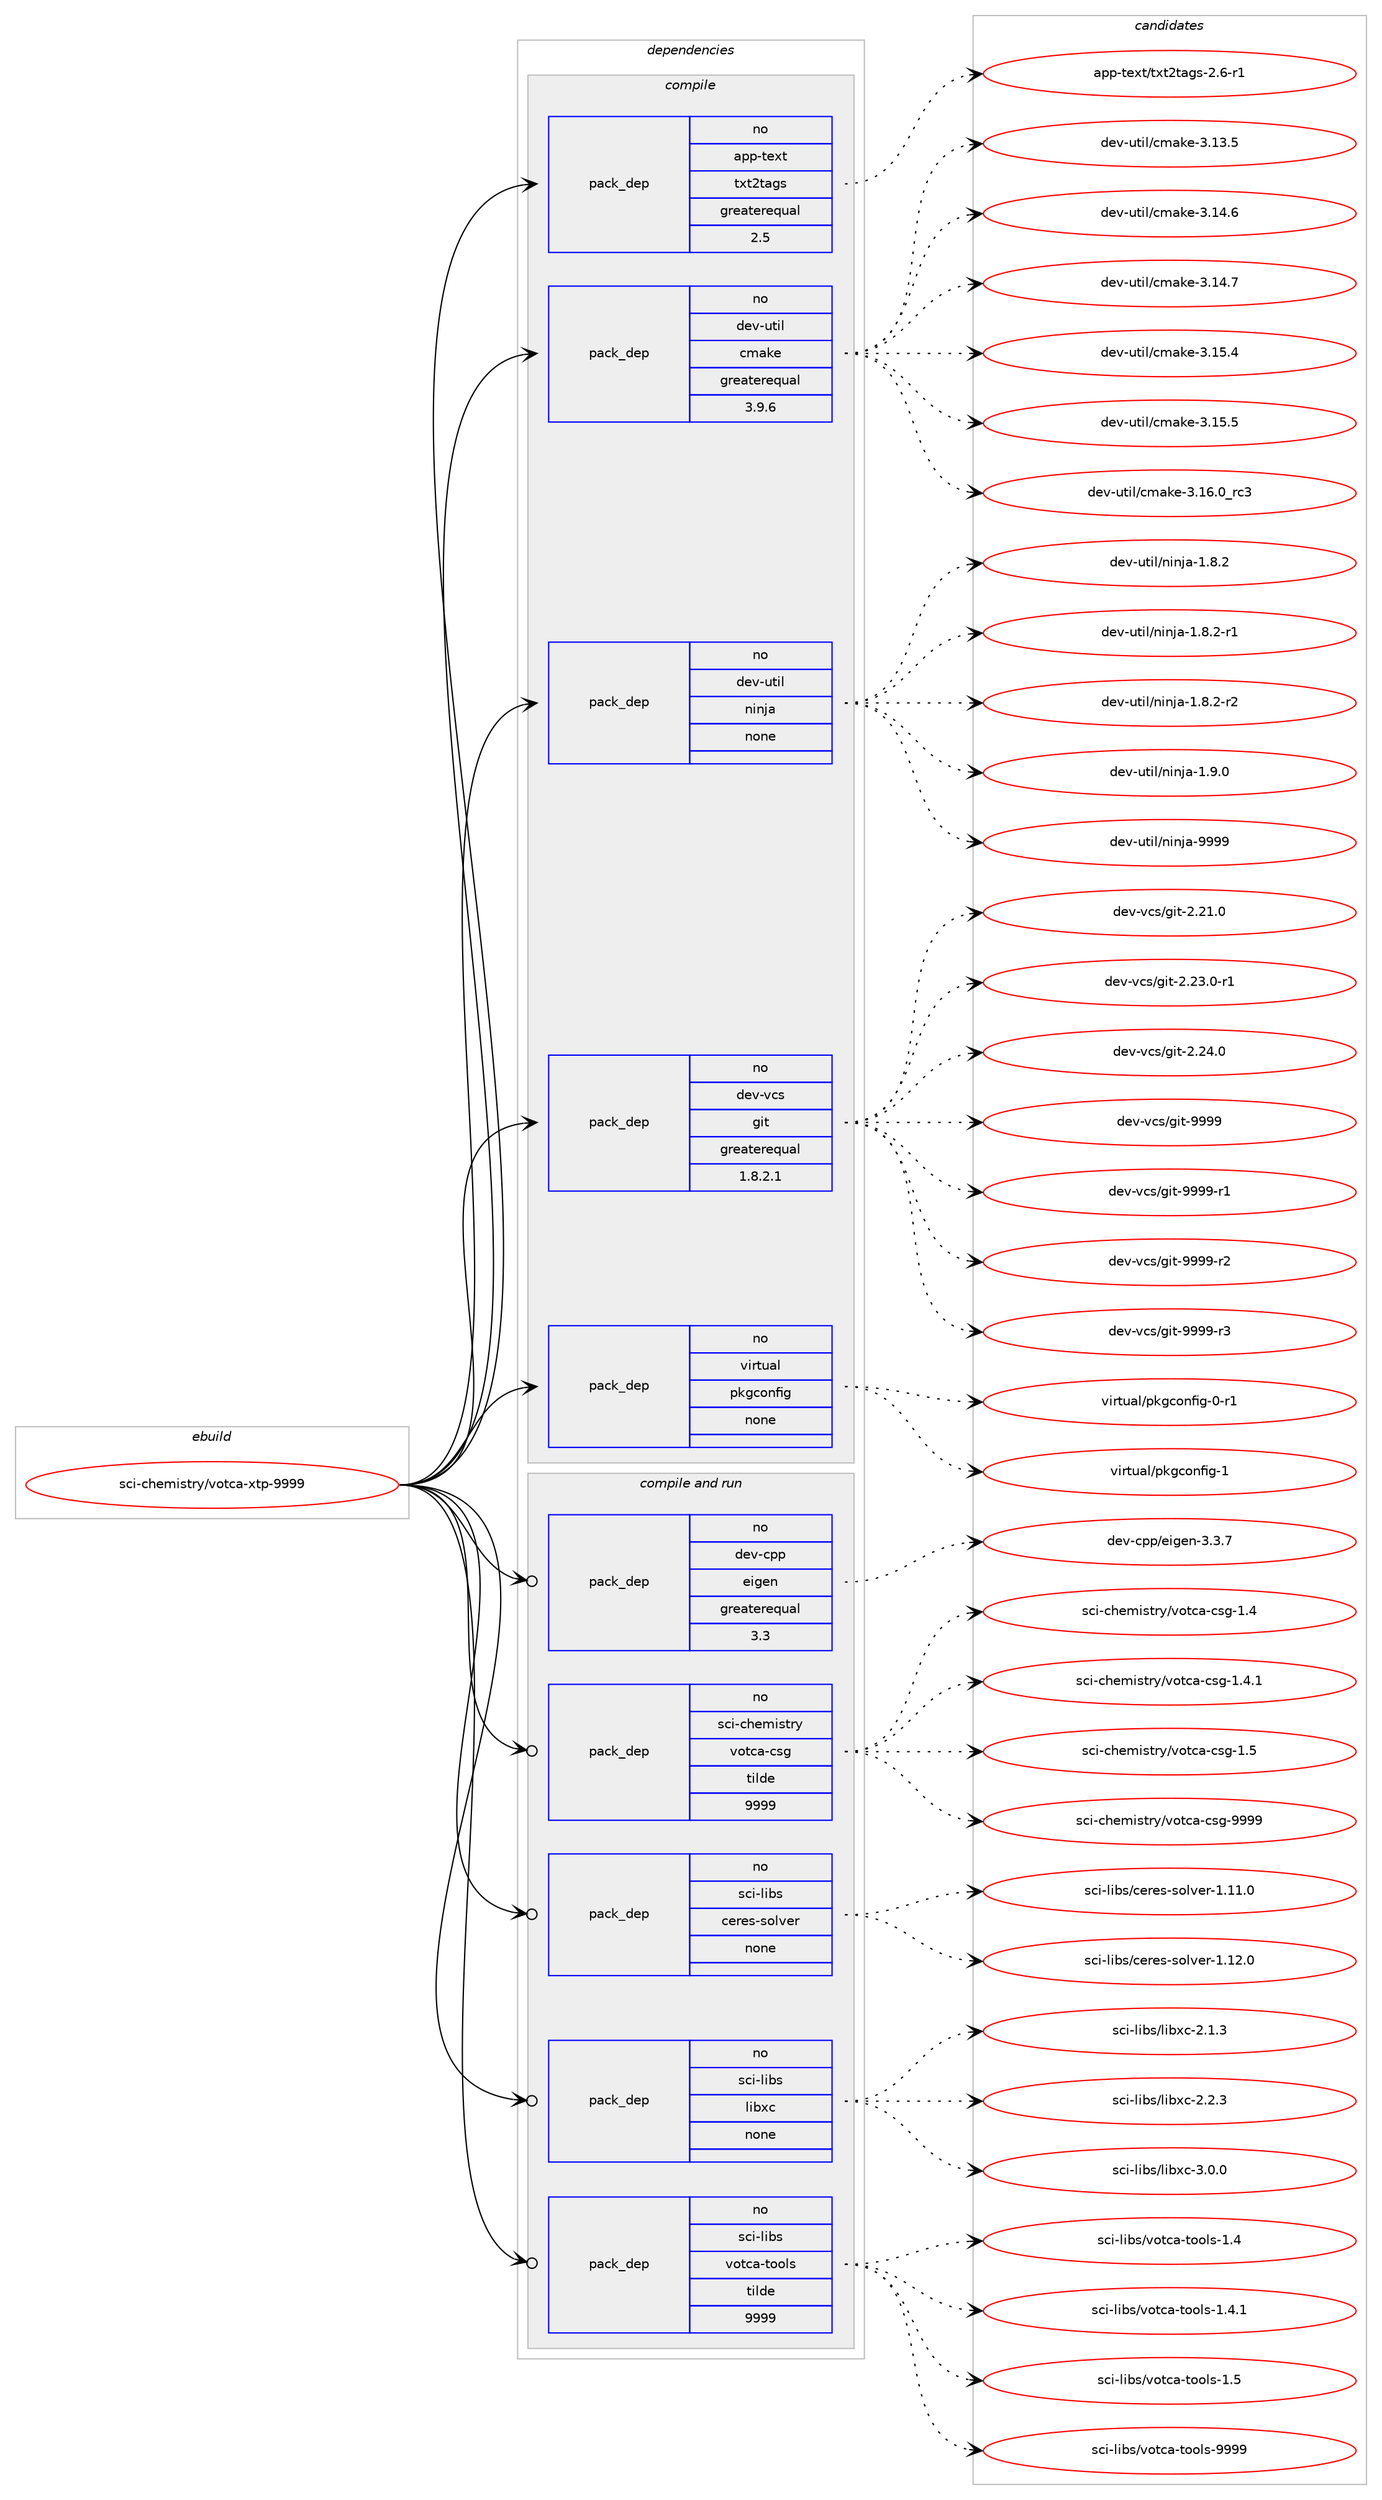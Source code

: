 digraph prolog {

# *************
# Graph options
# *************

newrank=true;
concentrate=true;
compound=true;
graph [rankdir=LR,fontname=Helvetica,fontsize=10,ranksep=1.5];#, ranksep=2.5, nodesep=0.2];
edge  [arrowhead=vee];
node  [fontname=Helvetica,fontsize=10];

# **********
# The ebuild
# **********

subgraph cluster_leftcol {
color=gray;
rank=same;
label=<<i>ebuild</i>>;
id [label="sci-chemistry/votca-xtp-9999", color=red, width=4, href="../sci-chemistry/votca-xtp-9999.svg"];
}

# ****************
# The dependencies
# ****************

subgraph cluster_midcol {
color=gray;
label=<<i>dependencies</i>>;
subgraph cluster_compile {
fillcolor="#eeeeee";
style=filled;
label=<<i>compile</i>>;
subgraph pack630323 {
dependency852482 [label=<<TABLE BORDER="0" CELLBORDER="1" CELLSPACING="0" CELLPADDING="4" WIDTH="220"><TR><TD ROWSPAN="6" CELLPADDING="30">pack_dep</TD></TR><TR><TD WIDTH="110">no</TD></TR><TR><TD>app-text</TD></TR><TR><TD>txt2tags</TD></TR><TR><TD>greaterequal</TD></TR><TR><TD>2.5</TD></TR></TABLE>>, shape=none, color=blue];
}
id:e -> dependency852482:w [weight=20,style="solid",arrowhead="vee"];
subgraph pack630324 {
dependency852483 [label=<<TABLE BORDER="0" CELLBORDER="1" CELLSPACING="0" CELLPADDING="4" WIDTH="220"><TR><TD ROWSPAN="6" CELLPADDING="30">pack_dep</TD></TR><TR><TD WIDTH="110">no</TD></TR><TR><TD>dev-util</TD></TR><TR><TD>cmake</TD></TR><TR><TD>greaterequal</TD></TR><TR><TD>3.9.6</TD></TR></TABLE>>, shape=none, color=blue];
}
id:e -> dependency852483:w [weight=20,style="solid",arrowhead="vee"];
subgraph pack630325 {
dependency852484 [label=<<TABLE BORDER="0" CELLBORDER="1" CELLSPACING="0" CELLPADDING="4" WIDTH="220"><TR><TD ROWSPAN="6" CELLPADDING="30">pack_dep</TD></TR><TR><TD WIDTH="110">no</TD></TR><TR><TD>dev-util</TD></TR><TR><TD>ninja</TD></TR><TR><TD>none</TD></TR><TR><TD></TD></TR></TABLE>>, shape=none, color=blue];
}
id:e -> dependency852484:w [weight=20,style="solid",arrowhead="vee"];
subgraph pack630326 {
dependency852485 [label=<<TABLE BORDER="0" CELLBORDER="1" CELLSPACING="0" CELLPADDING="4" WIDTH="220"><TR><TD ROWSPAN="6" CELLPADDING="30">pack_dep</TD></TR><TR><TD WIDTH="110">no</TD></TR><TR><TD>dev-vcs</TD></TR><TR><TD>git</TD></TR><TR><TD>greaterequal</TD></TR><TR><TD>1.8.2.1</TD></TR></TABLE>>, shape=none, color=blue];
}
id:e -> dependency852485:w [weight=20,style="solid",arrowhead="vee"];
subgraph pack630327 {
dependency852486 [label=<<TABLE BORDER="0" CELLBORDER="1" CELLSPACING="0" CELLPADDING="4" WIDTH="220"><TR><TD ROWSPAN="6" CELLPADDING="30">pack_dep</TD></TR><TR><TD WIDTH="110">no</TD></TR><TR><TD>virtual</TD></TR><TR><TD>pkgconfig</TD></TR><TR><TD>none</TD></TR><TR><TD></TD></TR></TABLE>>, shape=none, color=blue];
}
id:e -> dependency852486:w [weight=20,style="solid",arrowhead="vee"];
}
subgraph cluster_compileandrun {
fillcolor="#eeeeee";
style=filled;
label=<<i>compile and run</i>>;
subgraph pack630328 {
dependency852487 [label=<<TABLE BORDER="0" CELLBORDER="1" CELLSPACING="0" CELLPADDING="4" WIDTH="220"><TR><TD ROWSPAN="6" CELLPADDING="30">pack_dep</TD></TR><TR><TD WIDTH="110">no</TD></TR><TR><TD>dev-cpp</TD></TR><TR><TD>eigen</TD></TR><TR><TD>greaterequal</TD></TR><TR><TD>3.3</TD></TR></TABLE>>, shape=none, color=blue];
}
id:e -> dependency852487:w [weight=20,style="solid",arrowhead="odotvee"];
subgraph pack630329 {
dependency852488 [label=<<TABLE BORDER="0" CELLBORDER="1" CELLSPACING="0" CELLPADDING="4" WIDTH="220"><TR><TD ROWSPAN="6" CELLPADDING="30">pack_dep</TD></TR><TR><TD WIDTH="110">no</TD></TR><TR><TD>sci-chemistry</TD></TR><TR><TD>votca-csg</TD></TR><TR><TD>tilde</TD></TR><TR><TD>9999</TD></TR></TABLE>>, shape=none, color=blue];
}
id:e -> dependency852488:w [weight=20,style="solid",arrowhead="odotvee"];
subgraph pack630330 {
dependency852489 [label=<<TABLE BORDER="0" CELLBORDER="1" CELLSPACING="0" CELLPADDING="4" WIDTH="220"><TR><TD ROWSPAN="6" CELLPADDING="30">pack_dep</TD></TR><TR><TD WIDTH="110">no</TD></TR><TR><TD>sci-libs</TD></TR><TR><TD>ceres-solver</TD></TR><TR><TD>none</TD></TR><TR><TD></TD></TR></TABLE>>, shape=none, color=blue];
}
id:e -> dependency852489:w [weight=20,style="solid",arrowhead="odotvee"];
subgraph pack630331 {
dependency852490 [label=<<TABLE BORDER="0" CELLBORDER="1" CELLSPACING="0" CELLPADDING="4" WIDTH="220"><TR><TD ROWSPAN="6" CELLPADDING="30">pack_dep</TD></TR><TR><TD WIDTH="110">no</TD></TR><TR><TD>sci-libs</TD></TR><TR><TD>libxc</TD></TR><TR><TD>none</TD></TR><TR><TD></TD></TR></TABLE>>, shape=none, color=blue];
}
id:e -> dependency852490:w [weight=20,style="solid",arrowhead="odotvee"];
subgraph pack630332 {
dependency852491 [label=<<TABLE BORDER="0" CELLBORDER="1" CELLSPACING="0" CELLPADDING="4" WIDTH="220"><TR><TD ROWSPAN="6" CELLPADDING="30">pack_dep</TD></TR><TR><TD WIDTH="110">no</TD></TR><TR><TD>sci-libs</TD></TR><TR><TD>votca-tools</TD></TR><TR><TD>tilde</TD></TR><TR><TD>9999</TD></TR></TABLE>>, shape=none, color=blue];
}
id:e -> dependency852491:w [weight=20,style="solid",arrowhead="odotvee"];
}
subgraph cluster_run {
fillcolor="#eeeeee";
style=filled;
label=<<i>run</i>>;
}
}

# **************
# The candidates
# **************

subgraph cluster_choices {
rank=same;
color=gray;
label=<<i>candidates</i>>;

subgraph choice630323 {
color=black;
nodesep=1;
choice9711211245116101120116471161201165011697103115455046544511449 [label="app-text/txt2tags-2.6-r1", color=red, width=4,href="../app-text/txt2tags-2.6-r1.svg"];
dependency852482:e -> choice9711211245116101120116471161201165011697103115455046544511449:w [style=dotted,weight="100"];
}
subgraph choice630324 {
color=black;
nodesep=1;
choice1001011184511711610510847991099710710145514649514653 [label="dev-util/cmake-3.13.5", color=red, width=4,href="../dev-util/cmake-3.13.5.svg"];
choice1001011184511711610510847991099710710145514649524654 [label="dev-util/cmake-3.14.6", color=red, width=4,href="../dev-util/cmake-3.14.6.svg"];
choice1001011184511711610510847991099710710145514649524655 [label="dev-util/cmake-3.14.7", color=red, width=4,href="../dev-util/cmake-3.14.7.svg"];
choice1001011184511711610510847991099710710145514649534652 [label="dev-util/cmake-3.15.4", color=red, width=4,href="../dev-util/cmake-3.15.4.svg"];
choice1001011184511711610510847991099710710145514649534653 [label="dev-util/cmake-3.15.5", color=red, width=4,href="../dev-util/cmake-3.15.5.svg"];
choice1001011184511711610510847991099710710145514649544648951149951 [label="dev-util/cmake-3.16.0_rc3", color=red, width=4,href="../dev-util/cmake-3.16.0_rc3.svg"];
dependency852483:e -> choice1001011184511711610510847991099710710145514649514653:w [style=dotted,weight="100"];
dependency852483:e -> choice1001011184511711610510847991099710710145514649524654:w [style=dotted,weight="100"];
dependency852483:e -> choice1001011184511711610510847991099710710145514649524655:w [style=dotted,weight="100"];
dependency852483:e -> choice1001011184511711610510847991099710710145514649534652:w [style=dotted,weight="100"];
dependency852483:e -> choice1001011184511711610510847991099710710145514649534653:w [style=dotted,weight="100"];
dependency852483:e -> choice1001011184511711610510847991099710710145514649544648951149951:w [style=dotted,weight="100"];
}
subgraph choice630325 {
color=black;
nodesep=1;
choice100101118451171161051084711010511010697454946564650 [label="dev-util/ninja-1.8.2", color=red, width=4,href="../dev-util/ninja-1.8.2.svg"];
choice1001011184511711610510847110105110106974549465646504511449 [label="dev-util/ninja-1.8.2-r1", color=red, width=4,href="../dev-util/ninja-1.8.2-r1.svg"];
choice1001011184511711610510847110105110106974549465646504511450 [label="dev-util/ninja-1.8.2-r2", color=red, width=4,href="../dev-util/ninja-1.8.2-r2.svg"];
choice100101118451171161051084711010511010697454946574648 [label="dev-util/ninja-1.9.0", color=red, width=4,href="../dev-util/ninja-1.9.0.svg"];
choice1001011184511711610510847110105110106974557575757 [label="dev-util/ninja-9999", color=red, width=4,href="../dev-util/ninja-9999.svg"];
dependency852484:e -> choice100101118451171161051084711010511010697454946564650:w [style=dotted,weight="100"];
dependency852484:e -> choice1001011184511711610510847110105110106974549465646504511449:w [style=dotted,weight="100"];
dependency852484:e -> choice1001011184511711610510847110105110106974549465646504511450:w [style=dotted,weight="100"];
dependency852484:e -> choice100101118451171161051084711010511010697454946574648:w [style=dotted,weight="100"];
dependency852484:e -> choice1001011184511711610510847110105110106974557575757:w [style=dotted,weight="100"];
}
subgraph choice630326 {
color=black;
nodesep=1;
choice10010111845118991154710310511645504650494648 [label="dev-vcs/git-2.21.0", color=red, width=4,href="../dev-vcs/git-2.21.0.svg"];
choice100101118451189911547103105116455046505146484511449 [label="dev-vcs/git-2.23.0-r1", color=red, width=4,href="../dev-vcs/git-2.23.0-r1.svg"];
choice10010111845118991154710310511645504650524648 [label="dev-vcs/git-2.24.0", color=red, width=4,href="../dev-vcs/git-2.24.0.svg"];
choice1001011184511899115471031051164557575757 [label="dev-vcs/git-9999", color=red, width=4,href="../dev-vcs/git-9999.svg"];
choice10010111845118991154710310511645575757574511449 [label="dev-vcs/git-9999-r1", color=red, width=4,href="../dev-vcs/git-9999-r1.svg"];
choice10010111845118991154710310511645575757574511450 [label="dev-vcs/git-9999-r2", color=red, width=4,href="../dev-vcs/git-9999-r2.svg"];
choice10010111845118991154710310511645575757574511451 [label="dev-vcs/git-9999-r3", color=red, width=4,href="../dev-vcs/git-9999-r3.svg"];
dependency852485:e -> choice10010111845118991154710310511645504650494648:w [style=dotted,weight="100"];
dependency852485:e -> choice100101118451189911547103105116455046505146484511449:w [style=dotted,weight="100"];
dependency852485:e -> choice10010111845118991154710310511645504650524648:w [style=dotted,weight="100"];
dependency852485:e -> choice1001011184511899115471031051164557575757:w [style=dotted,weight="100"];
dependency852485:e -> choice10010111845118991154710310511645575757574511449:w [style=dotted,weight="100"];
dependency852485:e -> choice10010111845118991154710310511645575757574511450:w [style=dotted,weight="100"];
dependency852485:e -> choice10010111845118991154710310511645575757574511451:w [style=dotted,weight="100"];
}
subgraph choice630327 {
color=black;
nodesep=1;
choice11810511411611797108471121071039911111010210510345484511449 [label="virtual/pkgconfig-0-r1", color=red, width=4,href="../virtual/pkgconfig-0-r1.svg"];
choice1181051141161179710847112107103991111101021051034549 [label="virtual/pkgconfig-1", color=red, width=4,href="../virtual/pkgconfig-1.svg"];
dependency852486:e -> choice11810511411611797108471121071039911111010210510345484511449:w [style=dotted,weight="100"];
dependency852486:e -> choice1181051141161179710847112107103991111101021051034549:w [style=dotted,weight="100"];
}
subgraph choice630328 {
color=black;
nodesep=1;
choice100101118459911211247101105103101110455146514655 [label="dev-cpp/eigen-3.3.7", color=red, width=4,href="../dev-cpp/eigen-3.3.7.svg"];
dependency852487:e -> choice100101118459911211247101105103101110455146514655:w [style=dotted,weight="100"];
}
subgraph choice630329 {
color=black;
nodesep=1;
choice115991054599104101109105115116114121471181111169997459911510345494652 [label="sci-chemistry/votca-csg-1.4", color=red, width=4,href="../sci-chemistry/votca-csg-1.4.svg"];
choice1159910545991041011091051151161141214711811111699974599115103454946524649 [label="sci-chemistry/votca-csg-1.4.1", color=red, width=4,href="../sci-chemistry/votca-csg-1.4.1.svg"];
choice115991054599104101109105115116114121471181111169997459911510345494653 [label="sci-chemistry/votca-csg-1.5", color=red, width=4,href="../sci-chemistry/votca-csg-1.5.svg"];
choice11599105459910410110910511511611412147118111116999745991151034557575757 [label="sci-chemistry/votca-csg-9999", color=red, width=4,href="../sci-chemistry/votca-csg-9999.svg"];
dependency852488:e -> choice115991054599104101109105115116114121471181111169997459911510345494652:w [style=dotted,weight="100"];
dependency852488:e -> choice1159910545991041011091051151161141214711811111699974599115103454946524649:w [style=dotted,weight="100"];
dependency852488:e -> choice115991054599104101109105115116114121471181111169997459911510345494653:w [style=dotted,weight="100"];
dependency852488:e -> choice11599105459910410110910511511611412147118111116999745991151034557575757:w [style=dotted,weight="100"];
}
subgraph choice630330 {
color=black;
nodesep=1;
choice11599105451081059811547991011141011154511511110811810111445494649494648 [label="sci-libs/ceres-solver-1.11.0", color=red, width=4,href="../sci-libs/ceres-solver-1.11.0.svg"];
choice11599105451081059811547991011141011154511511110811810111445494649504648 [label="sci-libs/ceres-solver-1.12.0", color=red, width=4,href="../sci-libs/ceres-solver-1.12.0.svg"];
dependency852489:e -> choice11599105451081059811547991011141011154511511110811810111445494649494648:w [style=dotted,weight="100"];
dependency852489:e -> choice11599105451081059811547991011141011154511511110811810111445494649504648:w [style=dotted,weight="100"];
}
subgraph choice630331 {
color=black;
nodesep=1;
choice115991054510810598115471081059812099455046494651 [label="sci-libs/libxc-2.1.3", color=red, width=4,href="../sci-libs/libxc-2.1.3.svg"];
choice115991054510810598115471081059812099455046504651 [label="sci-libs/libxc-2.2.3", color=red, width=4,href="../sci-libs/libxc-2.2.3.svg"];
choice115991054510810598115471081059812099455146484648 [label="sci-libs/libxc-3.0.0", color=red, width=4,href="../sci-libs/libxc-3.0.0.svg"];
dependency852490:e -> choice115991054510810598115471081059812099455046494651:w [style=dotted,weight="100"];
dependency852490:e -> choice115991054510810598115471081059812099455046504651:w [style=dotted,weight="100"];
dependency852490:e -> choice115991054510810598115471081059812099455146484648:w [style=dotted,weight="100"];
}
subgraph choice630332 {
color=black;
nodesep=1;
choice1159910545108105981154711811111699974511611111110811545494652 [label="sci-libs/votca-tools-1.4", color=red, width=4,href="../sci-libs/votca-tools-1.4.svg"];
choice11599105451081059811547118111116999745116111111108115454946524649 [label="sci-libs/votca-tools-1.4.1", color=red, width=4,href="../sci-libs/votca-tools-1.4.1.svg"];
choice1159910545108105981154711811111699974511611111110811545494653 [label="sci-libs/votca-tools-1.5", color=red, width=4,href="../sci-libs/votca-tools-1.5.svg"];
choice115991054510810598115471181111169997451161111111081154557575757 [label="sci-libs/votca-tools-9999", color=red, width=4,href="../sci-libs/votca-tools-9999.svg"];
dependency852491:e -> choice1159910545108105981154711811111699974511611111110811545494652:w [style=dotted,weight="100"];
dependency852491:e -> choice11599105451081059811547118111116999745116111111108115454946524649:w [style=dotted,weight="100"];
dependency852491:e -> choice1159910545108105981154711811111699974511611111110811545494653:w [style=dotted,weight="100"];
dependency852491:e -> choice115991054510810598115471181111169997451161111111081154557575757:w [style=dotted,weight="100"];
}
}

}
